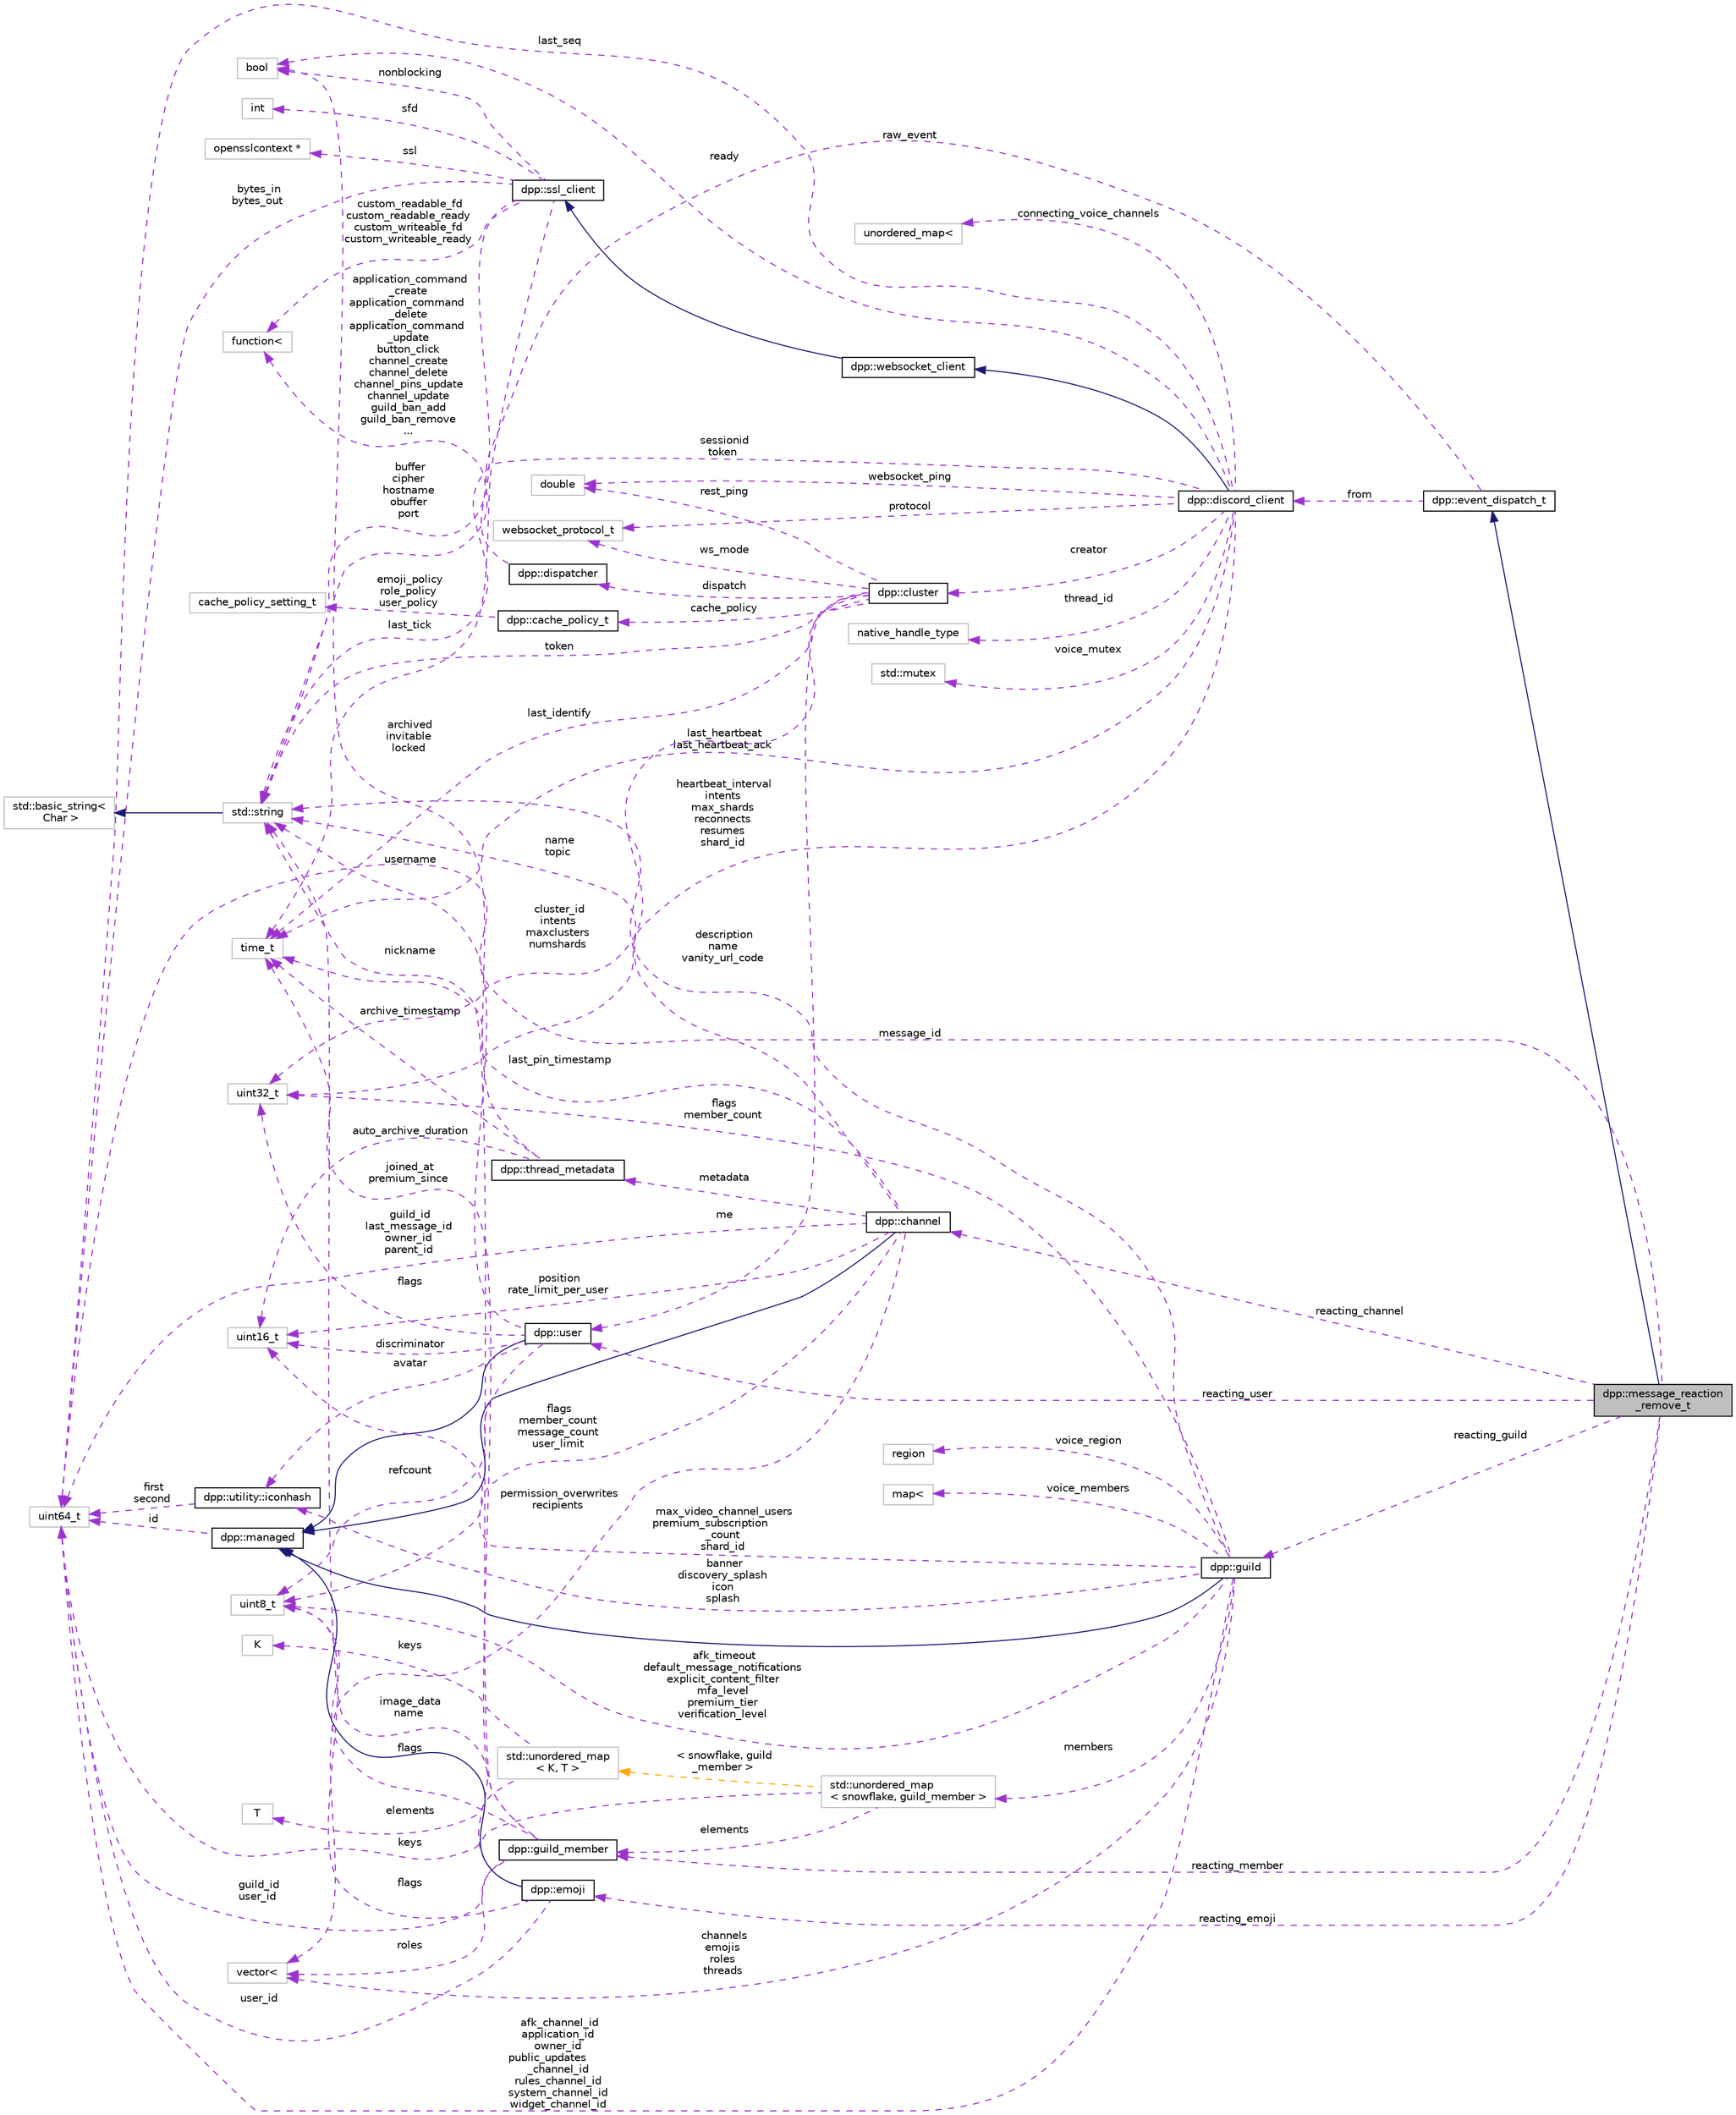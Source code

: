 digraph "dpp::message_reaction_remove_t"
{
 // INTERACTIVE_SVG=YES
 // LATEX_PDF_SIZE
  bgcolor="transparent";
  edge [fontname="Helvetica",fontsize="10",labelfontname="Helvetica",labelfontsize="10"];
  node [fontname="Helvetica",fontsize="10",shape=record];
  rankdir="LR";
  Node1 [label="dpp::message_reaction\l_remove_t",height=0.2,width=0.4,color="black", fillcolor="grey75", style="filled", fontcolor="black",tooltip="Message reaction remove."];
  Node2 -> Node1 [dir="back",color="midnightblue",fontsize="10",style="solid",fontname="Helvetica"];
  Node2 [label="dpp::event_dispatch_t",height=0.2,width=0.4,color="black",URL="$structdpp_1_1event__dispatch__t.html",tooltip="Base event parameter struct."];
  Node3 -> Node2 [dir="back",color="darkorchid3",fontsize="10",style="dashed",label=" raw_event" ,fontname="Helvetica"];
  Node3 [label="std::string",height=0.2,width=0.4,color="grey75",tooltip=" "];
  Node4 -> Node3 [dir="back",color="midnightblue",fontsize="10",style="solid",fontname="Helvetica"];
  Node4 [label="std::basic_string\<\l Char \>",height=0.2,width=0.4,color="grey75",tooltip=" "];
  Node5 -> Node2 [dir="back",color="darkorchid3",fontsize="10",style="dashed",label=" from" ,fontname="Helvetica"];
  Node5 [label="dpp::discord_client",height=0.2,width=0.4,color="black",URL="$classdpp_1_1discord__client.html",tooltip="Implements a discord client. Each discord_client connects to one shard and derives from a websocket c..."];
  Node6 -> Node5 [dir="back",color="midnightblue",fontsize="10",style="solid",fontname="Helvetica"];
  Node6 [label="dpp::websocket_client",height=0.2,width=0.4,color="black",URL="$classdpp_1_1websocket__client.html",tooltip="Implements a websocket client based on the SSL client."];
  Node7 -> Node6 [dir="back",color="midnightblue",fontsize="10",style="solid",fontname="Helvetica"];
  Node7 [label="dpp::ssl_client",height=0.2,width=0.4,color="black",URL="$classdpp_1_1ssl__client.html",tooltip="Implements a simple non-blocking SSL stream client."];
  Node3 -> Node7 [dir="back",color="darkorchid3",fontsize="10",style="dashed",label=" buffer\ncipher\nhostname\nobuffer\nport" ,fontname="Helvetica"];
  Node8 -> Node7 [dir="back",color="darkorchid3",fontsize="10",style="dashed",label=" nonblocking" ,fontname="Helvetica"];
  Node8 [label="bool",height=0.2,width=0.4,color="grey75",tooltip=" "];
  Node9 -> Node7 [dir="back",color="darkorchid3",fontsize="10",style="dashed",label=" sfd" ,fontname="Helvetica"];
  Node9 [label="int",height=0.2,width=0.4,color="grey75",tooltip=" "];
  Node10 -> Node7 [dir="back",color="darkorchid3",fontsize="10",style="dashed",label=" ssl" ,fontname="Helvetica"];
  Node10 [label="opensslcontext *",height=0.2,width=0.4,color="grey75",tooltip=" "];
  Node11 -> Node7 [dir="back",color="darkorchid3",fontsize="10",style="dashed",label=" last_tick" ,fontname="Helvetica"];
  Node11 [label="time_t",height=0.2,width=0.4,color="grey75",tooltip=" "];
  Node12 -> Node7 [dir="back",color="darkorchid3",fontsize="10",style="dashed",label=" bytes_in\nbytes_out" ,fontname="Helvetica"];
  Node12 [label="uint64_t",height=0.2,width=0.4,color="grey75",tooltip=" "];
  Node13 -> Node7 [dir="back",color="darkorchid3",fontsize="10",style="dashed",label=" custom_readable_fd\ncustom_readable_ready\ncustom_writeable_fd\ncustom_writeable_ready" ,fontname="Helvetica"];
  Node13 [label="function\<",height=0.2,width=0.4,color="grey75",tooltip=" "];
  Node14 -> Node5 [dir="back",color="darkorchid3",fontsize="10",style="dashed",label=" creator" ,fontname="Helvetica"];
  Node14 [label="dpp::cluster",height=0.2,width=0.4,color="black",URL="$classdpp_1_1cluster.html",tooltip="The cluster class represents a group of shards and a command queue for sending and receiving commands..."];
  Node3 -> Node14 [dir="back",color="darkorchid3",fontsize="10",style="dashed",label=" token" ,fontname="Helvetica"];
  Node11 -> Node14 [dir="back",color="darkorchid3",fontsize="10",style="dashed",label=" last_identify" ,fontname="Helvetica"];
  Node15 -> Node14 [dir="back",color="darkorchid3",fontsize="10",style="dashed",label=" cluster_id\nintents\nmaxclusters\nnumshards" ,fontname="Helvetica"];
  Node15 [label="uint32_t",height=0.2,width=0.4,color="grey75",tooltip=" "];
  Node16 -> Node14 [dir="back",color="darkorchid3",fontsize="10",style="dashed",label=" rest_ping" ,fontname="Helvetica"];
  Node16 [label="double",height=0.2,width=0.4,color="grey75",tooltip=" "];
  Node17 -> Node14 [dir="back",color="darkorchid3",fontsize="10",style="dashed",label=" dispatch" ,fontname="Helvetica"];
  Node17 [label="dpp::dispatcher",height=0.2,width=0.4,color="black",URL="$classdpp_1_1dispatcher.html",tooltip="The dispatcher class contains a set of std::functions representing hooked events that the user code i..."];
  Node13 -> Node17 [dir="back",color="darkorchid3",fontsize="10",style="dashed",label=" application_command\l_create\napplication_command\l_delete\napplication_command\l_update\nbutton_click\nchannel_create\nchannel_delete\nchannel_pins_update\nchannel_update\nguild_ban_add\nguild_ban_remove\n..." ,fontname="Helvetica"];
  Node18 -> Node14 [dir="back",color="darkorchid3",fontsize="10",style="dashed",label=" me" ,fontname="Helvetica"];
  Node18 [label="dpp::user",height=0.2,width=0.4,color="black",URL="$classdpp_1_1user.html",tooltip="Represents a user on discord. May or may not be a member of a dpp::guild."];
  Node19 -> Node18 [dir="back",color="midnightblue",fontsize="10",style="solid",fontname="Helvetica"];
  Node19 [label="dpp::managed",height=0.2,width=0.4,color="black",URL="$classdpp_1_1managed.html",tooltip="The managed class is the base class for various types that can be stored in a cache that are identifi..."];
  Node12 -> Node19 [dir="back",color="darkorchid3",fontsize="10",style="dashed",label=" id" ,fontname="Helvetica"];
  Node3 -> Node18 [dir="back",color="darkorchid3",fontsize="10",style="dashed",label=" username" ,fontname="Helvetica"];
  Node20 -> Node18 [dir="back",color="darkorchid3",fontsize="10",style="dashed",label=" discriminator" ,fontname="Helvetica"];
  Node20 [label="uint16_t",height=0.2,width=0.4,color="grey75",tooltip=" "];
  Node21 -> Node18 [dir="back",color="darkorchid3",fontsize="10",style="dashed",label=" avatar" ,fontname="Helvetica"];
  Node21 [label="dpp::utility::iconhash",height=0.2,width=0.4,color="black",URL="$structdpp_1_1utility_1_1iconhash.html",tooltip="Store a 128 bit icon hash (profile picture, server icon etc) as a 128 bit binary value made of two ui..."];
  Node12 -> Node21 [dir="back",color="darkorchid3",fontsize="10",style="dashed",label=" first\nsecond" ,fontname="Helvetica"];
  Node15 -> Node18 [dir="back",color="darkorchid3",fontsize="10",style="dashed",label=" flags" ,fontname="Helvetica"];
  Node22 -> Node18 [dir="back",color="darkorchid3",fontsize="10",style="dashed",label=" refcount" ,fontname="Helvetica"];
  Node22 [label="uint8_t",height=0.2,width=0.4,color="grey75",tooltip=" "];
  Node23 -> Node14 [dir="back",color="darkorchid3",fontsize="10",style="dashed",label=" cache_policy" ,fontname="Helvetica"];
  Node23 [label="dpp::cache_policy_t",height=0.2,width=0.4,color="black",URL="$structdpp_1_1cache__policy__t.html",tooltip="Represents the caching policy of the cluster."];
  Node24 -> Node23 [dir="back",color="darkorchid3",fontsize="10",style="dashed",label=" emoji_policy\nrole_policy\nuser_policy" ,fontname="Helvetica"];
  Node24 [label="cache_policy_setting_t",height=0.2,width=0.4,color="grey75",tooltip=" "];
  Node25 -> Node14 [dir="back",color="darkorchid3",fontsize="10",style="dashed",label=" ws_mode" ,fontname="Helvetica"];
  Node25 [label="websocket_protocol_t",height=0.2,width=0.4,color="grey75",tooltip=" "];
  Node15 -> Node5 [dir="back",color="darkorchid3",fontsize="10",style="dashed",label=" heartbeat_interval\nintents\nmax_shards\nreconnects\nresumes\nshard_id" ,fontname="Helvetica"];
  Node11 -> Node5 [dir="back",color="darkorchid3",fontsize="10",style="dashed",label=" last_heartbeat\nlast_heartbeat_ack" ,fontname="Helvetica"];
  Node26 -> Node5 [dir="back",color="darkorchid3",fontsize="10",style="dashed",label=" thread_id" ,fontname="Helvetica"];
  Node26 [label="native_handle_type",height=0.2,width=0.4,color="grey75",tooltip=" "];
  Node12 -> Node5 [dir="back",color="darkorchid3",fontsize="10",style="dashed",label=" last_seq" ,fontname="Helvetica"];
  Node3 -> Node5 [dir="back",color="darkorchid3",fontsize="10",style="dashed",label=" sessionid\ntoken" ,fontname="Helvetica"];
  Node27 -> Node5 [dir="back",color="darkorchid3",fontsize="10",style="dashed",label=" voice_mutex" ,fontname="Helvetica"];
  Node27 [label="std::mutex",height=0.2,width=0.4,color="grey75",tooltip=" "];
  Node16 -> Node5 [dir="back",color="darkorchid3",fontsize="10",style="dashed",label=" websocket_ping" ,fontname="Helvetica"];
  Node8 -> Node5 [dir="back",color="darkorchid3",fontsize="10",style="dashed",label=" ready" ,fontname="Helvetica"];
  Node25 -> Node5 [dir="back",color="darkorchid3",fontsize="10",style="dashed",label=" protocol" ,fontname="Helvetica"];
  Node28 -> Node5 [dir="back",color="darkorchid3",fontsize="10",style="dashed",label=" connecting_voice_channels" ,fontname="Helvetica"];
  Node28 [label="unordered_map\<",height=0.2,width=0.4,color="grey75",tooltip=" "];
  Node29 -> Node1 [dir="back",color="darkorchid3",fontsize="10",style="dashed",label=" reacting_guild" ,fontname="Helvetica"];
  Node29 [label="dpp::guild",height=0.2,width=0.4,color="black",URL="$classdpp_1_1guild.html",tooltip="Represents a guild on Discord (AKA a server)"];
  Node19 -> Node29 [dir="back",color="midnightblue",fontsize="10",style="solid",fontname="Helvetica"];
  Node20 -> Node29 [dir="back",color="darkorchid3",fontsize="10",style="dashed",label=" max_video_channel_users\npremium_subscription\l_count\nshard_id" ,fontname="Helvetica"];
  Node15 -> Node29 [dir="back",color="darkorchid3",fontsize="10",style="dashed",label=" flags\nmember_count" ,fontname="Helvetica"];
  Node3 -> Node29 [dir="back",color="darkorchid3",fontsize="10",style="dashed",label=" description\nname\nvanity_url_code" ,fontname="Helvetica"];
  Node21 -> Node29 [dir="back",color="darkorchid3",fontsize="10",style="dashed",label=" banner\ndiscovery_splash\nicon\nsplash" ,fontname="Helvetica"];
  Node12 -> Node29 [dir="back",color="darkorchid3",fontsize="10",style="dashed",label=" afk_channel_id\napplication_id\nowner_id\npublic_updates\l_channel_id\nrules_channel_id\nsystem_channel_id\nwidget_channel_id" ,fontname="Helvetica"];
  Node30 -> Node29 [dir="back",color="darkorchid3",fontsize="10",style="dashed",label=" voice_region" ,fontname="Helvetica"];
  Node30 [label="region",height=0.2,width=0.4,color="grey75",tooltip=" "];
  Node22 -> Node29 [dir="back",color="darkorchid3",fontsize="10",style="dashed",label=" afk_timeout\ndefault_message_notifications\nexplicit_content_filter\nmfa_level\npremium_tier\nverification_level" ,fontname="Helvetica"];
  Node31 -> Node29 [dir="back",color="darkorchid3",fontsize="10",style="dashed",label=" channels\nemojis\nroles\nthreads" ,fontname="Helvetica"];
  Node31 [label="vector\<",height=0.2,width=0.4,color="grey75",tooltip=" "];
  Node32 -> Node29 [dir="back",color="darkorchid3",fontsize="10",style="dashed",label=" members" ,fontname="Helvetica"];
  Node32 [label="std::unordered_map\l\< snowflake, guild_member \>",height=0.2,width=0.4,color="grey75",tooltip=" "];
  Node12 -> Node32 [dir="back",color="darkorchid3",fontsize="10",style="dashed",label=" keys" ,fontname="Helvetica"];
  Node33 -> Node32 [dir="back",color="darkorchid3",fontsize="10",style="dashed",label=" elements" ,fontname="Helvetica"];
  Node33 [label="dpp::guild_member",height=0.2,width=0.4,color="black",URL="$classdpp_1_1guild__member.html",tooltip="Represents dpp::user membership upon a dpp::guild."];
  Node3 -> Node33 [dir="back",color="darkorchid3",fontsize="10",style="dashed",label=" nickname" ,fontname="Helvetica"];
  Node12 -> Node33 [dir="back",color="darkorchid3",fontsize="10",style="dashed",label=" guild_id\nuser_id" ,fontname="Helvetica"];
  Node31 -> Node33 [dir="back",color="darkorchid3",fontsize="10",style="dashed",label=" roles" ,fontname="Helvetica"];
  Node11 -> Node33 [dir="back",color="darkorchid3",fontsize="10",style="dashed",label=" joined_at\npremium_since" ,fontname="Helvetica"];
  Node22 -> Node33 [dir="back",color="darkorchid3",fontsize="10",style="dashed",label=" flags" ,fontname="Helvetica"];
  Node34 -> Node32 [dir="back",color="orange",fontsize="10",style="dashed",label=" \< snowflake, guild\l_member \>" ,fontname="Helvetica"];
  Node34 [label="std::unordered_map\l\< K, T \>",height=0.2,width=0.4,color="grey75",tooltip=" "];
  Node35 -> Node34 [dir="back",color="darkorchid3",fontsize="10",style="dashed",label=" keys" ,fontname="Helvetica"];
  Node35 [label="K",height=0.2,width=0.4,color="grey75",tooltip=" "];
  Node36 -> Node34 [dir="back",color="darkorchid3",fontsize="10",style="dashed",label=" elements" ,fontname="Helvetica"];
  Node36 [label="T",height=0.2,width=0.4,color="grey75",tooltip=" "];
  Node37 -> Node29 [dir="back",color="darkorchid3",fontsize="10",style="dashed",label=" voice_members" ,fontname="Helvetica"];
  Node37 [label="map\<",height=0.2,width=0.4,color="grey75",tooltip=" "];
  Node18 -> Node1 [dir="back",color="darkorchid3",fontsize="10",style="dashed",label=" reacting_user" ,fontname="Helvetica"];
  Node33 -> Node1 [dir="back",color="darkorchid3",fontsize="10",style="dashed",label=" reacting_member" ,fontname="Helvetica"];
  Node38 -> Node1 [dir="back",color="darkorchid3",fontsize="10",style="dashed",label=" reacting_channel" ,fontname="Helvetica"];
  Node38 [label="dpp::channel",height=0.2,width=0.4,color="black",URL="$classdpp_1_1channel.html",tooltip="A definition of a discord channel."];
  Node19 -> Node38 [dir="back",color="midnightblue",fontsize="10",style="solid",fontname="Helvetica"];
  Node22 -> Node38 [dir="back",color="darkorchid3",fontsize="10",style="dashed",label=" flags\nmember_count\nmessage_count\nuser_limit" ,fontname="Helvetica"];
  Node12 -> Node38 [dir="back",color="darkorchid3",fontsize="10",style="dashed",label=" guild_id\nlast_message_id\nowner_id\nparent_id" ,fontname="Helvetica"];
  Node20 -> Node38 [dir="back",color="darkorchid3",fontsize="10",style="dashed",label=" position\nrate_limit_per_user" ,fontname="Helvetica"];
  Node3 -> Node38 [dir="back",color="darkorchid3",fontsize="10",style="dashed",label=" name\ntopic" ,fontname="Helvetica"];
  Node11 -> Node38 [dir="back",color="darkorchid3",fontsize="10",style="dashed",label=" last_pin_timestamp" ,fontname="Helvetica"];
  Node31 -> Node38 [dir="back",color="darkorchid3",fontsize="10",style="dashed",label=" permission_overwrites\nrecipients" ,fontname="Helvetica"];
  Node39 -> Node38 [dir="back",color="darkorchid3",fontsize="10",style="dashed",label=" metadata" ,fontname="Helvetica"];
  Node39 [label="dpp::thread_metadata",height=0.2,width=0.4,color="black",URL="$structdpp_1_1thread__metadata.html",tooltip="metadata for threads"];
  Node8 -> Node39 [dir="back",color="darkorchid3",fontsize="10",style="dashed",label=" archived\ninvitable\nlocked" ,fontname="Helvetica"];
  Node11 -> Node39 [dir="back",color="darkorchid3",fontsize="10",style="dashed",label=" archive_timestamp" ,fontname="Helvetica"];
  Node20 -> Node39 [dir="back",color="darkorchid3",fontsize="10",style="dashed",label=" auto_archive_duration" ,fontname="Helvetica"];
  Node40 -> Node1 [dir="back",color="darkorchid3",fontsize="10",style="dashed",label=" reacting_emoji" ,fontname="Helvetica"];
  Node40 [label="dpp::emoji",height=0.2,width=0.4,color="black",URL="$classdpp_1_1emoji.html",tooltip="Represents an emoji for a dpp::guild."];
  Node19 -> Node40 [dir="back",color="midnightblue",fontsize="10",style="solid",fontname="Helvetica"];
  Node3 -> Node40 [dir="back",color="darkorchid3",fontsize="10",style="dashed",label=" image_data\nname" ,fontname="Helvetica"];
  Node12 -> Node40 [dir="back",color="darkorchid3",fontsize="10",style="dashed",label=" user_id" ,fontname="Helvetica"];
  Node22 -> Node40 [dir="back",color="darkorchid3",fontsize="10",style="dashed",label=" flags" ,fontname="Helvetica"];
  Node12 -> Node1 [dir="back",color="darkorchid3",fontsize="10",style="dashed",label=" message_id" ,fontname="Helvetica"];
}
